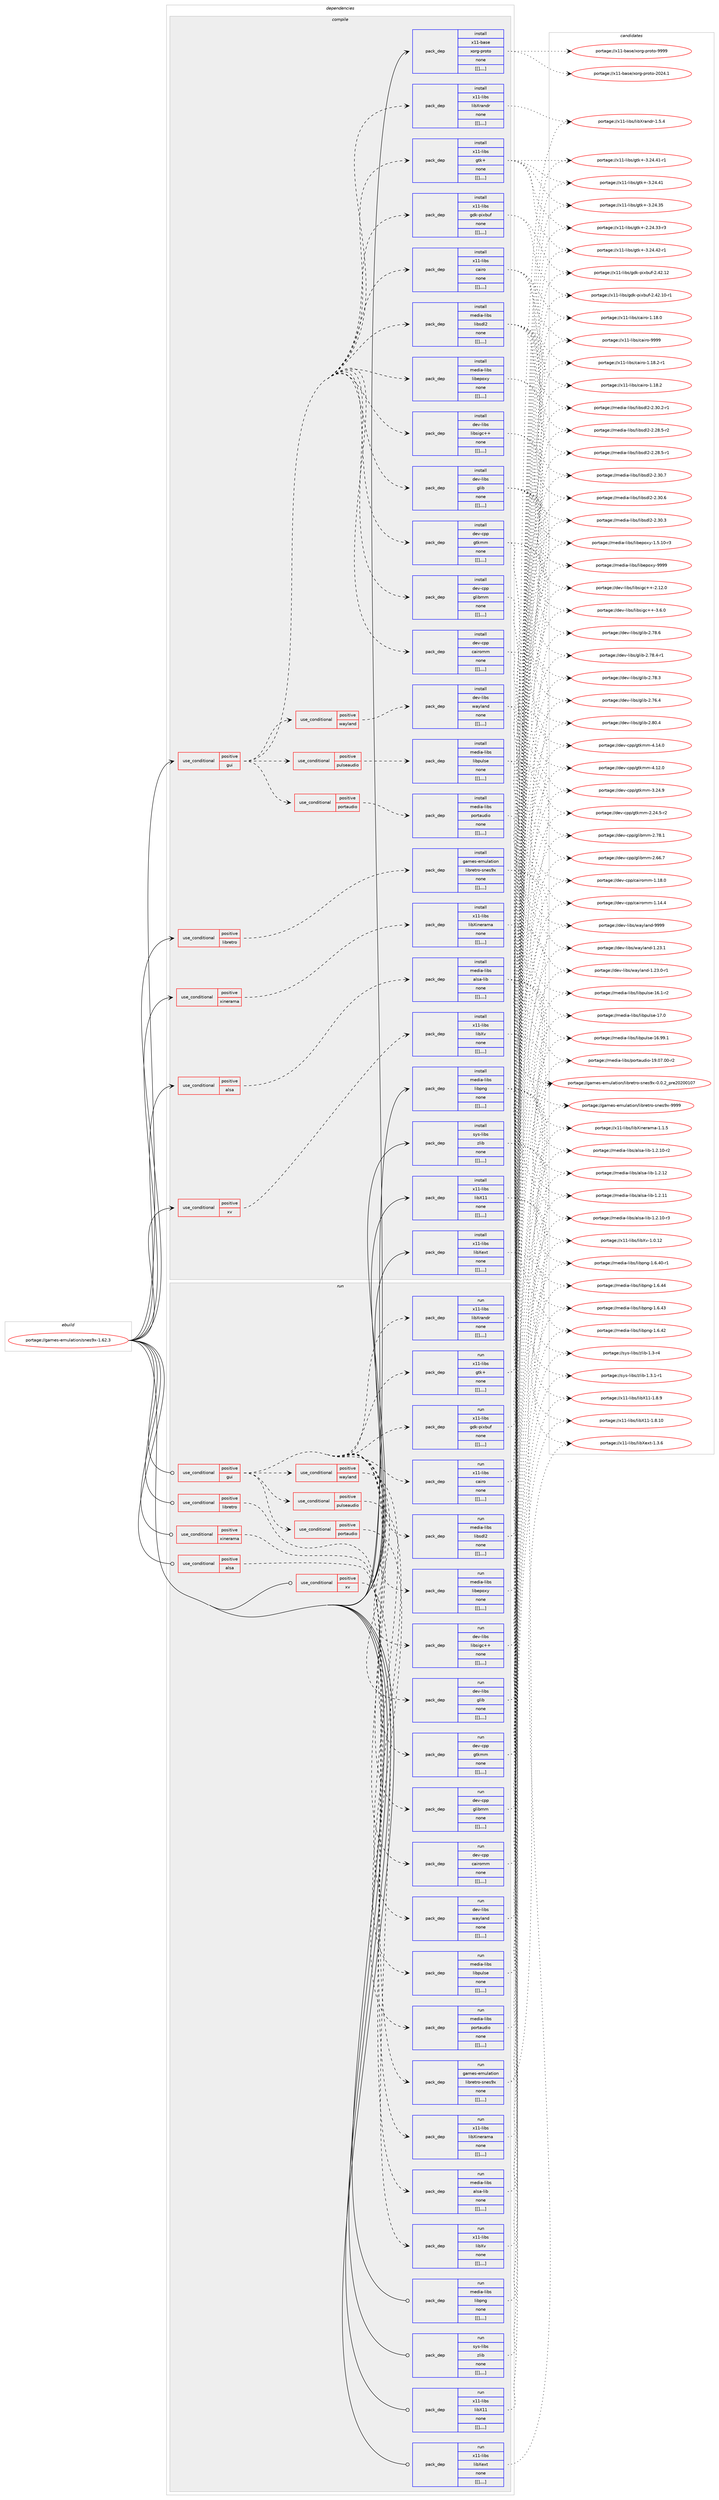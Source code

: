 digraph prolog {

# *************
# Graph options
# *************

newrank=true;
concentrate=true;
compound=true;
graph [rankdir=LR,fontname=Helvetica,fontsize=10,ranksep=1.5];#, ranksep=2.5, nodesep=0.2];
edge  [arrowhead=vee];
node  [fontname=Helvetica,fontsize=10];

# **********
# The ebuild
# **********

subgraph cluster_leftcol {
color=gray;
label=<<i>ebuild</i>>;
id [label="portage://games-emulation/snes9x-1.62.3", color=red, width=4, href="../games-emulation/snes9x-1.62.3.svg"];
}

# ****************
# The dependencies
# ****************

subgraph cluster_midcol {
color=gray;
label=<<i>dependencies</i>>;
subgraph cluster_compile {
fillcolor="#eeeeee";
style=filled;
label=<<i>compile</i>>;
subgraph cond66045 {
dependency233090 [label=<<TABLE BORDER="0" CELLBORDER="1" CELLSPACING="0" CELLPADDING="4"><TR><TD ROWSPAN="3" CELLPADDING="10">use_conditional</TD></TR><TR><TD>positive</TD></TR><TR><TD>alsa</TD></TR></TABLE>>, shape=none, color=red];
subgraph pack165557 {
dependency233091 [label=<<TABLE BORDER="0" CELLBORDER="1" CELLSPACING="0" CELLPADDING="4" WIDTH="220"><TR><TD ROWSPAN="6" CELLPADDING="30">pack_dep</TD></TR><TR><TD WIDTH="110">install</TD></TR><TR><TD>media-libs</TD></TR><TR><TD>alsa-lib</TD></TR><TR><TD>none</TD></TR><TR><TD>[[],,,,]</TD></TR></TABLE>>, shape=none, color=blue];
}
dependency233090:e -> dependency233091:w [weight=20,style="dashed",arrowhead="vee"];
}
id:e -> dependency233090:w [weight=20,style="solid",arrowhead="vee"];
subgraph cond66046 {
dependency233092 [label=<<TABLE BORDER="0" CELLBORDER="1" CELLSPACING="0" CELLPADDING="4"><TR><TD ROWSPAN="3" CELLPADDING="10">use_conditional</TD></TR><TR><TD>positive</TD></TR><TR><TD>gui</TD></TR></TABLE>>, shape=none, color=red];
subgraph pack165558 {
dependency233093 [label=<<TABLE BORDER="0" CELLBORDER="1" CELLSPACING="0" CELLPADDING="4" WIDTH="220"><TR><TD ROWSPAN="6" CELLPADDING="30">pack_dep</TD></TR><TR><TD WIDTH="110">install</TD></TR><TR><TD>dev-cpp</TD></TR><TR><TD>cairomm</TD></TR><TR><TD>none</TD></TR><TR><TD>[[],,,,]</TD></TR></TABLE>>, shape=none, color=blue];
}
dependency233092:e -> dependency233093:w [weight=20,style="dashed",arrowhead="vee"];
subgraph pack165559 {
dependency233094 [label=<<TABLE BORDER="0" CELLBORDER="1" CELLSPACING="0" CELLPADDING="4" WIDTH="220"><TR><TD ROWSPAN="6" CELLPADDING="30">pack_dep</TD></TR><TR><TD WIDTH="110">install</TD></TR><TR><TD>dev-cpp</TD></TR><TR><TD>glibmm</TD></TR><TR><TD>none</TD></TR><TR><TD>[[],,,,]</TD></TR></TABLE>>, shape=none, color=blue];
}
dependency233092:e -> dependency233094:w [weight=20,style="dashed",arrowhead="vee"];
subgraph pack165560 {
dependency233095 [label=<<TABLE BORDER="0" CELLBORDER="1" CELLSPACING="0" CELLPADDING="4" WIDTH="220"><TR><TD ROWSPAN="6" CELLPADDING="30">pack_dep</TD></TR><TR><TD WIDTH="110">install</TD></TR><TR><TD>dev-cpp</TD></TR><TR><TD>gtkmm</TD></TR><TR><TD>none</TD></TR><TR><TD>[[],,,,]</TD></TR></TABLE>>, shape=none, color=blue];
}
dependency233092:e -> dependency233095:w [weight=20,style="dashed",arrowhead="vee"];
subgraph pack165561 {
dependency233096 [label=<<TABLE BORDER="0" CELLBORDER="1" CELLSPACING="0" CELLPADDING="4" WIDTH="220"><TR><TD ROWSPAN="6" CELLPADDING="30">pack_dep</TD></TR><TR><TD WIDTH="110">install</TD></TR><TR><TD>dev-libs</TD></TR><TR><TD>glib</TD></TR><TR><TD>none</TD></TR><TR><TD>[[],,,,]</TD></TR></TABLE>>, shape=none, color=blue];
}
dependency233092:e -> dependency233096:w [weight=20,style="dashed",arrowhead="vee"];
subgraph pack165562 {
dependency233097 [label=<<TABLE BORDER="0" CELLBORDER="1" CELLSPACING="0" CELLPADDING="4" WIDTH="220"><TR><TD ROWSPAN="6" CELLPADDING="30">pack_dep</TD></TR><TR><TD WIDTH="110">install</TD></TR><TR><TD>dev-libs</TD></TR><TR><TD>libsigc++</TD></TR><TR><TD>none</TD></TR><TR><TD>[[],,,,]</TD></TR></TABLE>>, shape=none, color=blue];
}
dependency233092:e -> dependency233097:w [weight=20,style="dashed",arrowhead="vee"];
subgraph pack165563 {
dependency233098 [label=<<TABLE BORDER="0" CELLBORDER="1" CELLSPACING="0" CELLPADDING="4" WIDTH="220"><TR><TD ROWSPAN="6" CELLPADDING="30">pack_dep</TD></TR><TR><TD WIDTH="110">install</TD></TR><TR><TD>media-libs</TD></TR><TR><TD>libepoxy</TD></TR><TR><TD>none</TD></TR><TR><TD>[[],,,,]</TD></TR></TABLE>>, shape=none, color=blue];
}
dependency233092:e -> dependency233098:w [weight=20,style="dashed",arrowhead="vee"];
subgraph pack165564 {
dependency233099 [label=<<TABLE BORDER="0" CELLBORDER="1" CELLSPACING="0" CELLPADDING="4" WIDTH="220"><TR><TD ROWSPAN="6" CELLPADDING="30">pack_dep</TD></TR><TR><TD WIDTH="110">install</TD></TR><TR><TD>media-libs</TD></TR><TR><TD>libsdl2</TD></TR><TR><TD>none</TD></TR><TR><TD>[[],,,,]</TD></TR></TABLE>>, shape=none, color=blue];
}
dependency233092:e -> dependency233099:w [weight=20,style="dashed",arrowhead="vee"];
subgraph pack165565 {
dependency233100 [label=<<TABLE BORDER="0" CELLBORDER="1" CELLSPACING="0" CELLPADDING="4" WIDTH="220"><TR><TD ROWSPAN="6" CELLPADDING="30">pack_dep</TD></TR><TR><TD WIDTH="110">install</TD></TR><TR><TD>x11-libs</TD></TR><TR><TD>cairo</TD></TR><TR><TD>none</TD></TR><TR><TD>[[],,,,]</TD></TR></TABLE>>, shape=none, color=blue];
}
dependency233092:e -> dependency233100:w [weight=20,style="dashed",arrowhead="vee"];
subgraph pack165566 {
dependency233101 [label=<<TABLE BORDER="0" CELLBORDER="1" CELLSPACING="0" CELLPADDING="4" WIDTH="220"><TR><TD ROWSPAN="6" CELLPADDING="30">pack_dep</TD></TR><TR><TD WIDTH="110">install</TD></TR><TR><TD>x11-libs</TD></TR><TR><TD>gdk-pixbuf</TD></TR><TR><TD>none</TD></TR><TR><TD>[[],,,,]</TD></TR></TABLE>>, shape=none, color=blue];
}
dependency233092:e -> dependency233101:w [weight=20,style="dashed",arrowhead="vee"];
subgraph pack165567 {
dependency233102 [label=<<TABLE BORDER="0" CELLBORDER="1" CELLSPACING="0" CELLPADDING="4" WIDTH="220"><TR><TD ROWSPAN="6" CELLPADDING="30">pack_dep</TD></TR><TR><TD WIDTH="110">install</TD></TR><TR><TD>x11-libs</TD></TR><TR><TD>gtk+</TD></TR><TR><TD>none</TD></TR><TR><TD>[[],,,,]</TD></TR></TABLE>>, shape=none, color=blue];
}
dependency233092:e -> dependency233102:w [weight=20,style="dashed",arrowhead="vee"];
subgraph pack165568 {
dependency233103 [label=<<TABLE BORDER="0" CELLBORDER="1" CELLSPACING="0" CELLPADDING="4" WIDTH="220"><TR><TD ROWSPAN="6" CELLPADDING="30">pack_dep</TD></TR><TR><TD WIDTH="110">install</TD></TR><TR><TD>x11-libs</TD></TR><TR><TD>libXrandr</TD></TR><TR><TD>none</TD></TR><TR><TD>[[],,,,]</TD></TR></TABLE>>, shape=none, color=blue];
}
dependency233092:e -> dependency233103:w [weight=20,style="dashed",arrowhead="vee"];
subgraph cond66047 {
dependency233104 [label=<<TABLE BORDER="0" CELLBORDER="1" CELLSPACING="0" CELLPADDING="4"><TR><TD ROWSPAN="3" CELLPADDING="10">use_conditional</TD></TR><TR><TD>positive</TD></TR><TR><TD>portaudio</TD></TR></TABLE>>, shape=none, color=red];
subgraph pack165569 {
dependency233105 [label=<<TABLE BORDER="0" CELLBORDER="1" CELLSPACING="0" CELLPADDING="4" WIDTH="220"><TR><TD ROWSPAN="6" CELLPADDING="30">pack_dep</TD></TR><TR><TD WIDTH="110">install</TD></TR><TR><TD>media-libs</TD></TR><TR><TD>portaudio</TD></TR><TR><TD>none</TD></TR><TR><TD>[[],,,,]</TD></TR></TABLE>>, shape=none, color=blue];
}
dependency233104:e -> dependency233105:w [weight=20,style="dashed",arrowhead="vee"];
}
dependency233092:e -> dependency233104:w [weight=20,style="dashed",arrowhead="vee"];
subgraph cond66048 {
dependency233106 [label=<<TABLE BORDER="0" CELLBORDER="1" CELLSPACING="0" CELLPADDING="4"><TR><TD ROWSPAN="3" CELLPADDING="10">use_conditional</TD></TR><TR><TD>positive</TD></TR><TR><TD>pulseaudio</TD></TR></TABLE>>, shape=none, color=red];
subgraph pack165570 {
dependency233107 [label=<<TABLE BORDER="0" CELLBORDER="1" CELLSPACING="0" CELLPADDING="4" WIDTH="220"><TR><TD ROWSPAN="6" CELLPADDING="30">pack_dep</TD></TR><TR><TD WIDTH="110">install</TD></TR><TR><TD>media-libs</TD></TR><TR><TD>libpulse</TD></TR><TR><TD>none</TD></TR><TR><TD>[[],,,,]</TD></TR></TABLE>>, shape=none, color=blue];
}
dependency233106:e -> dependency233107:w [weight=20,style="dashed",arrowhead="vee"];
}
dependency233092:e -> dependency233106:w [weight=20,style="dashed",arrowhead="vee"];
subgraph cond66049 {
dependency233108 [label=<<TABLE BORDER="0" CELLBORDER="1" CELLSPACING="0" CELLPADDING="4"><TR><TD ROWSPAN="3" CELLPADDING="10">use_conditional</TD></TR><TR><TD>positive</TD></TR><TR><TD>wayland</TD></TR></TABLE>>, shape=none, color=red];
subgraph pack165571 {
dependency233109 [label=<<TABLE BORDER="0" CELLBORDER="1" CELLSPACING="0" CELLPADDING="4" WIDTH="220"><TR><TD ROWSPAN="6" CELLPADDING="30">pack_dep</TD></TR><TR><TD WIDTH="110">install</TD></TR><TR><TD>dev-libs</TD></TR><TR><TD>wayland</TD></TR><TR><TD>none</TD></TR><TR><TD>[[],,,,]</TD></TR></TABLE>>, shape=none, color=blue];
}
dependency233108:e -> dependency233109:w [weight=20,style="dashed",arrowhead="vee"];
}
dependency233092:e -> dependency233108:w [weight=20,style="dashed",arrowhead="vee"];
}
id:e -> dependency233092:w [weight=20,style="solid",arrowhead="vee"];
subgraph cond66050 {
dependency233110 [label=<<TABLE BORDER="0" CELLBORDER="1" CELLSPACING="0" CELLPADDING="4"><TR><TD ROWSPAN="3" CELLPADDING="10">use_conditional</TD></TR><TR><TD>positive</TD></TR><TR><TD>libretro</TD></TR></TABLE>>, shape=none, color=red];
subgraph pack165572 {
dependency233111 [label=<<TABLE BORDER="0" CELLBORDER="1" CELLSPACING="0" CELLPADDING="4" WIDTH="220"><TR><TD ROWSPAN="6" CELLPADDING="30">pack_dep</TD></TR><TR><TD WIDTH="110">install</TD></TR><TR><TD>games-emulation</TD></TR><TR><TD>libretro-snes9x</TD></TR><TR><TD>none</TD></TR><TR><TD>[[],,,,]</TD></TR></TABLE>>, shape=none, color=blue];
}
dependency233110:e -> dependency233111:w [weight=20,style="dashed",arrowhead="vee"];
}
id:e -> dependency233110:w [weight=20,style="solid",arrowhead="vee"];
subgraph cond66051 {
dependency233112 [label=<<TABLE BORDER="0" CELLBORDER="1" CELLSPACING="0" CELLPADDING="4"><TR><TD ROWSPAN="3" CELLPADDING="10">use_conditional</TD></TR><TR><TD>positive</TD></TR><TR><TD>xinerama</TD></TR></TABLE>>, shape=none, color=red];
subgraph pack165573 {
dependency233113 [label=<<TABLE BORDER="0" CELLBORDER="1" CELLSPACING="0" CELLPADDING="4" WIDTH="220"><TR><TD ROWSPAN="6" CELLPADDING="30">pack_dep</TD></TR><TR><TD WIDTH="110">install</TD></TR><TR><TD>x11-libs</TD></TR><TR><TD>libXinerama</TD></TR><TR><TD>none</TD></TR><TR><TD>[[],,,,]</TD></TR></TABLE>>, shape=none, color=blue];
}
dependency233112:e -> dependency233113:w [weight=20,style="dashed",arrowhead="vee"];
}
id:e -> dependency233112:w [weight=20,style="solid",arrowhead="vee"];
subgraph cond66052 {
dependency233114 [label=<<TABLE BORDER="0" CELLBORDER="1" CELLSPACING="0" CELLPADDING="4"><TR><TD ROWSPAN="3" CELLPADDING="10">use_conditional</TD></TR><TR><TD>positive</TD></TR><TR><TD>xv</TD></TR></TABLE>>, shape=none, color=red];
subgraph pack165574 {
dependency233115 [label=<<TABLE BORDER="0" CELLBORDER="1" CELLSPACING="0" CELLPADDING="4" WIDTH="220"><TR><TD ROWSPAN="6" CELLPADDING="30">pack_dep</TD></TR><TR><TD WIDTH="110">install</TD></TR><TR><TD>x11-libs</TD></TR><TR><TD>libXv</TD></TR><TR><TD>none</TD></TR><TR><TD>[[],,,,]</TD></TR></TABLE>>, shape=none, color=blue];
}
dependency233114:e -> dependency233115:w [weight=20,style="dashed",arrowhead="vee"];
}
id:e -> dependency233114:w [weight=20,style="solid",arrowhead="vee"];
subgraph pack165575 {
dependency233116 [label=<<TABLE BORDER="0" CELLBORDER="1" CELLSPACING="0" CELLPADDING="4" WIDTH="220"><TR><TD ROWSPAN="6" CELLPADDING="30">pack_dep</TD></TR><TR><TD WIDTH="110">install</TD></TR><TR><TD>media-libs</TD></TR><TR><TD>libpng</TD></TR><TR><TD>none</TD></TR><TR><TD>[[],,,,]</TD></TR></TABLE>>, shape=none, color=blue];
}
id:e -> dependency233116:w [weight=20,style="solid",arrowhead="vee"];
subgraph pack165576 {
dependency233117 [label=<<TABLE BORDER="0" CELLBORDER="1" CELLSPACING="0" CELLPADDING="4" WIDTH="220"><TR><TD ROWSPAN="6" CELLPADDING="30">pack_dep</TD></TR><TR><TD WIDTH="110">install</TD></TR><TR><TD>sys-libs</TD></TR><TR><TD>zlib</TD></TR><TR><TD>none</TD></TR><TR><TD>[[],,,,]</TD></TR></TABLE>>, shape=none, color=blue];
}
id:e -> dependency233117:w [weight=20,style="solid",arrowhead="vee"];
subgraph pack165577 {
dependency233118 [label=<<TABLE BORDER="0" CELLBORDER="1" CELLSPACING="0" CELLPADDING="4" WIDTH="220"><TR><TD ROWSPAN="6" CELLPADDING="30">pack_dep</TD></TR><TR><TD WIDTH="110">install</TD></TR><TR><TD>x11-base</TD></TR><TR><TD>xorg-proto</TD></TR><TR><TD>none</TD></TR><TR><TD>[[],,,,]</TD></TR></TABLE>>, shape=none, color=blue];
}
id:e -> dependency233118:w [weight=20,style="solid",arrowhead="vee"];
subgraph pack165578 {
dependency233119 [label=<<TABLE BORDER="0" CELLBORDER="1" CELLSPACING="0" CELLPADDING="4" WIDTH="220"><TR><TD ROWSPAN="6" CELLPADDING="30">pack_dep</TD></TR><TR><TD WIDTH="110">install</TD></TR><TR><TD>x11-libs</TD></TR><TR><TD>libX11</TD></TR><TR><TD>none</TD></TR><TR><TD>[[],,,,]</TD></TR></TABLE>>, shape=none, color=blue];
}
id:e -> dependency233119:w [weight=20,style="solid",arrowhead="vee"];
subgraph pack165579 {
dependency233120 [label=<<TABLE BORDER="0" CELLBORDER="1" CELLSPACING="0" CELLPADDING="4" WIDTH="220"><TR><TD ROWSPAN="6" CELLPADDING="30">pack_dep</TD></TR><TR><TD WIDTH="110">install</TD></TR><TR><TD>x11-libs</TD></TR><TR><TD>libXext</TD></TR><TR><TD>none</TD></TR><TR><TD>[[],,,,]</TD></TR></TABLE>>, shape=none, color=blue];
}
id:e -> dependency233120:w [weight=20,style="solid",arrowhead="vee"];
}
subgraph cluster_compileandrun {
fillcolor="#eeeeee";
style=filled;
label=<<i>compile and run</i>>;
}
subgraph cluster_run {
fillcolor="#eeeeee";
style=filled;
label=<<i>run</i>>;
subgraph cond66053 {
dependency233121 [label=<<TABLE BORDER="0" CELLBORDER="1" CELLSPACING="0" CELLPADDING="4"><TR><TD ROWSPAN="3" CELLPADDING="10">use_conditional</TD></TR><TR><TD>positive</TD></TR><TR><TD>alsa</TD></TR></TABLE>>, shape=none, color=red];
subgraph pack165580 {
dependency233122 [label=<<TABLE BORDER="0" CELLBORDER="1" CELLSPACING="0" CELLPADDING="4" WIDTH="220"><TR><TD ROWSPAN="6" CELLPADDING="30">pack_dep</TD></TR><TR><TD WIDTH="110">run</TD></TR><TR><TD>media-libs</TD></TR><TR><TD>alsa-lib</TD></TR><TR><TD>none</TD></TR><TR><TD>[[],,,,]</TD></TR></TABLE>>, shape=none, color=blue];
}
dependency233121:e -> dependency233122:w [weight=20,style="dashed",arrowhead="vee"];
}
id:e -> dependency233121:w [weight=20,style="solid",arrowhead="odot"];
subgraph cond66054 {
dependency233123 [label=<<TABLE BORDER="0" CELLBORDER="1" CELLSPACING="0" CELLPADDING="4"><TR><TD ROWSPAN="3" CELLPADDING="10">use_conditional</TD></TR><TR><TD>positive</TD></TR><TR><TD>gui</TD></TR></TABLE>>, shape=none, color=red];
subgraph pack165581 {
dependency233124 [label=<<TABLE BORDER="0" CELLBORDER="1" CELLSPACING="0" CELLPADDING="4" WIDTH="220"><TR><TD ROWSPAN="6" CELLPADDING="30">pack_dep</TD></TR><TR><TD WIDTH="110">run</TD></TR><TR><TD>dev-cpp</TD></TR><TR><TD>cairomm</TD></TR><TR><TD>none</TD></TR><TR><TD>[[],,,,]</TD></TR></TABLE>>, shape=none, color=blue];
}
dependency233123:e -> dependency233124:w [weight=20,style="dashed",arrowhead="vee"];
subgraph pack165582 {
dependency233125 [label=<<TABLE BORDER="0" CELLBORDER="1" CELLSPACING="0" CELLPADDING="4" WIDTH="220"><TR><TD ROWSPAN="6" CELLPADDING="30">pack_dep</TD></TR><TR><TD WIDTH="110">run</TD></TR><TR><TD>dev-cpp</TD></TR><TR><TD>glibmm</TD></TR><TR><TD>none</TD></TR><TR><TD>[[],,,,]</TD></TR></TABLE>>, shape=none, color=blue];
}
dependency233123:e -> dependency233125:w [weight=20,style="dashed",arrowhead="vee"];
subgraph pack165583 {
dependency233126 [label=<<TABLE BORDER="0" CELLBORDER="1" CELLSPACING="0" CELLPADDING="4" WIDTH="220"><TR><TD ROWSPAN="6" CELLPADDING="30">pack_dep</TD></TR><TR><TD WIDTH="110">run</TD></TR><TR><TD>dev-cpp</TD></TR><TR><TD>gtkmm</TD></TR><TR><TD>none</TD></TR><TR><TD>[[],,,,]</TD></TR></TABLE>>, shape=none, color=blue];
}
dependency233123:e -> dependency233126:w [weight=20,style="dashed",arrowhead="vee"];
subgraph pack165584 {
dependency233127 [label=<<TABLE BORDER="0" CELLBORDER="1" CELLSPACING="0" CELLPADDING="4" WIDTH="220"><TR><TD ROWSPAN="6" CELLPADDING="30">pack_dep</TD></TR><TR><TD WIDTH="110">run</TD></TR><TR><TD>dev-libs</TD></TR><TR><TD>glib</TD></TR><TR><TD>none</TD></TR><TR><TD>[[],,,,]</TD></TR></TABLE>>, shape=none, color=blue];
}
dependency233123:e -> dependency233127:w [weight=20,style="dashed",arrowhead="vee"];
subgraph pack165585 {
dependency233128 [label=<<TABLE BORDER="0" CELLBORDER="1" CELLSPACING="0" CELLPADDING="4" WIDTH="220"><TR><TD ROWSPAN="6" CELLPADDING="30">pack_dep</TD></TR><TR><TD WIDTH="110">run</TD></TR><TR><TD>dev-libs</TD></TR><TR><TD>libsigc++</TD></TR><TR><TD>none</TD></TR><TR><TD>[[],,,,]</TD></TR></TABLE>>, shape=none, color=blue];
}
dependency233123:e -> dependency233128:w [weight=20,style="dashed",arrowhead="vee"];
subgraph pack165586 {
dependency233129 [label=<<TABLE BORDER="0" CELLBORDER="1" CELLSPACING="0" CELLPADDING="4" WIDTH="220"><TR><TD ROWSPAN="6" CELLPADDING="30">pack_dep</TD></TR><TR><TD WIDTH="110">run</TD></TR><TR><TD>media-libs</TD></TR><TR><TD>libepoxy</TD></TR><TR><TD>none</TD></TR><TR><TD>[[],,,,]</TD></TR></TABLE>>, shape=none, color=blue];
}
dependency233123:e -> dependency233129:w [weight=20,style="dashed",arrowhead="vee"];
subgraph pack165587 {
dependency233130 [label=<<TABLE BORDER="0" CELLBORDER="1" CELLSPACING="0" CELLPADDING="4" WIDTH="220"><TR><TD ROWSPAN="6" CELLPADDING="30">pack_dep</TD></TR><TR><TD WIDTH="110">run</TD></TR><TR><TD>media-libs</TD></TR><TR><TD>libsdl2</TD></TR><TR><TD>none</TD></TR><TR><TD>[[],,,,]</TD></TR></TABLE>>, shape=none, color=blue];
}
dependency233123:e -> dependency233130:w [weight=20,style="dashed",arrowhead="vee"];
subgraph pack165588 {
dependency233131 [label=<<TABLE BORDER="0" CELLBORDER="1" CELLSPACING="0" CELLPADDING="4" WIDTH="220"><TR><TD ROWSPAN="6" CELLPADDING="30">pack_dep</TD></TR><TR><TD WIDTH="110">run</TD></TR><TR><TD>x11-libs</TD></TR><TR><TD>cairo</TD></TR><TR><TD>none</TD></TR><TR><TD>[[],,,,]</TD></TR></TABLE>>, shape=none, color=blue];
}
dependency233123:e -> dependency233131:w [weight=20,style="dashed",arrowhead="vee"];
subgraph pack165589 {
dependency233132 [label=<<TABLE BORDER="0" CELLBORDER="1" CELLSPACING="0" CELLPADDING="4" WIDTH="220"><TR><TD ROWSPAN="6" CELLPADDING="30">pack_dep</TD></TR><TR><TD WIDTH="110">run</TD></TR><TR><TD>x11-libs</TD></TR><TR><TD>gdk-pixbuf</TD></TR><TR><TD>none</TD></TR><TR><TD>[[],,,,]</TD></TR></TABLE>>, shape=none, color=blue];
}
dependency233123:e -> dependency233132:w [weight=20,style="dashed",arrowhead="vee"];
subgraph pack165590 {
dependency233133 [label=<<TABLE BORDER="0" CELLBORDER="1" CELLSPACING="0" CELLPADDING="4" WIDTH="220"><TR><TD ROWSPAN="6" CELLPADDING="30">pack_dep</TD></TR><TR><TD WIDTH="110">run</TD></TR><TR><TD>x11-libs</TD></TR><TR><TD>gtk+</TD></TR><TR><TD>none</TD></TR><TR><TD>[[],,,,]</TD></TR></TABLE>>, shape=none, color=blue];
}
dependency233123:e -> dependency233133:w [weight=20,style="dashed",arrowhead="vee"];
subgraph pack165591 {
dependency233134 [label=<<TABLE BORDER="0" CELLBORDER="1" CELLSPACING="0" CELLPADDING="4" WIDTH="220"><TR><TD ROWSPAN="6" CELLPADDING="30">pack_dep</TD></TR><TR><TD WIDTH="110">run</TD></TR><TR><TD>x11-libs</TD></TR><TR><TD>libXrandr</TD></TR><TR><TD>none</TD></TR><TR><TD>[[],,,,]</TD></TR></TABLE>>, shape=none, color=blue];
}
dependency233123:e -> dependency233134:w [weight=20,style="dashed",arrowhead="vee"];
subgraph cond66055 {
dependency233135 [label=<<TABLE BORDER="0" CELLBORDER="1" CELLSPACING="0" CELLPADDING="4"><TR><TD ROWSPAN="3" CELLPADDING="10">use_conditional</TD></TR><TR><TD>positive</TD></TR><TR><TD>portaudio</TD></TR></TABLE>>, shape=none, color=red];
subgraph pack165592 {
dependency233136 [label=<<TABLE BORDER="0" CELLBORDER="1" CELLSPACING="0" CELLPADDING="4" WIDTH="220"><TR><TD ROWSPAN="6" CELLPADDING="30">pack_dep</TD></TR><TR><TD WIDTH="110">run</TD></TR><TR><TD>media-libs</TD></TR><TR><TD>portaudio</TD></TR><TR><TD>none</TD></TR><TR><TD>[[],,,,]</TD></TR></TABLE>>, shape=none, color=blue];
}
dependency233135:e -> dependency233136:w [weight=20,style="dashed",arrowhead="vee"];
}
dependency233123:e -> dependency233135:w [weight=20,style="dashed",arrowhead="vee"];
subgraph cond66056 {
dependency233137 [label=<<TABLE BORDER="0" CELLBORDER="1" CELLSPACING="0" CELLPADDING="4"><TR><TD ROWSPAN="3" CELLPADDING="10">use_conditional</TD></TR><TR><TD>positive</TD></TR><TR><TD>pulseaudio</TD></TR></TABLE>>, shape=none, color=red];
subgraph pack165593 {
dependency233138 [label=<<TABLE BORDER="0" CELLBORDER="1" CELLSPACING="0" CELLPADDING="4" WIDTH="220"><TR><TD ROWSPAN="6" CELLPADDING="30">pack_dep</TD></TR><TR><TD WIDTH="110">run</TD></TR><TR><TD>media-libs</TD></TR><TR><TD>libpulse</TD></TR><TR><TD>none</TD></TR><TR><TD>[[],,,,]</TD></TR></TABLE>>, shape=none, color=blue];
}
dependency233137:e -> dependency233138:w [weight=20,style="dashed",arrowhead="vee"];
}
dependency233123:e -> dependency233137:w [weight=20,style="dashed",arrowhead="vee"];
subgraph cond66057 {
dependency233139 [label=<<TABLE BORDER="0" CELLBORDER="1" CELLSPACING="0" CELLPADDING="4"><TR><TD ROWSPAN="3" CELLPADDING="10">use_conditional</TD></TR><TR><TD>positive</TD></TR><TR><TD>wayland</TD></TR></TABLE>>, shape=none, color=red];
subgraph pack165594 {
dependency233140 [label=<<TABLE BORDER="0" CELLBORDER="1" CELLSPACING="0" CELLPADDING="4" WIDTH="220"><TR><TD ROWSPAN="6" CELLPADDING="30">pack_dep</TD></TR><TR><TD WIDTH="110">run</TD></TR><TR><TD>dev-libs</TD></TR><TR><TD>wayland</TD></TR><TR><TD>none</TD></TR><TR><TD>[[],,,,]</TD></TR></TABLE>>, shape=none, color=blue];
}
dependency233139:e -> dependency233140:w [weight=20,style="dashed",arrowhead="vee"];
}
dependency233123:e -> dependency233139:w [weight=20,style="dashed",arrowhead="vee"];
}
id:e -> dependency233123:w [weight=20,style="solid",arrowhead="odot"];
subgraph cond66058 {
dependency233141 [label=<<TABLE BORDER="0" CELLBORDER="1" CELLSPACING="0" CELLPADDING="4"><TR><TD ROWSPAN="3" CELLPADDING="10">use_conditional</TD></TR><TR><TD>positive</TD></TR><TR><TD>libretro</TD></TR></TABLE>>, shape=none, color=red];
subgraph pack165595 {
dependency233142 [label=<<TABLE BORDER="0" CELLBORDER="1" CELLSPACING="0" CELLPADDING="4" WIDTH="220"><TR><TD ROWSPAN="6" CELLPADDING="30">pack_dep</TD></TR><TR><TD WIDTH="110">run</TD></TR><TR><TD>games-emulation</TD></TR><TR><TD>libretro-snes9x</TD></TR><TR><TD>none</TD></TR><TR><TD>[[],,,,]</TD></TR></TABLE>>, shape=none, color=blue];
}
dependency233141:e -> dependency233142:w [weight=20,style="dashed",arrowhead="vee"];
}
id:e -> dependency233141:w [weight=20,style="solid",arrowhead="odot"];
subgraph cond66059 {
dependency233143 [label=<<TABLE BORDER="0" CELLBORDER="1" CELLSPACING="0" CELLPADDING="4"><TR><TD ROWSPAN="3" CELLPADDING="10">use_conditional</TD></TR><TR><TD>positive</TD></TR><TR><TD>xinerama</TD></TR></TABLE>>, shape=none, color=red];
subgraph pack165596 {
dependency233144 [label=<<TABLE BORDER="0" CELLBORDER="1" CELLSPACING="0" CELLPADDING="4" WIDTH="220"><TR><TD ROWSPAN="6" CELLPADDING="30">pack_dep</TD></TR><TR><TD WIDTH="110">run</TD></TR><TR><TD>x11-libs</TD></TR><TR><TD>libXinerama</TD></TR><TR><TD>none</TD></TR><TR><TD>[[],,,,]</TD></TR></TABLE>>, shape=none, color=blue];
}
dependency233143:e -> dependency233144:w [weight=20,style="dashed",arrowhead="vee"];
}
id:e -> dependency233143:w [weight=20,style="solid",arrowhead="odot"];
subgraph cond66060 {
dependency233145 [label=<<TABLE BORDER="0" CELLBORDER="1" CELLSPACING="0" CELLPADDING="4"><TR><TD ROWSPAN="3" CELLPADDING="10">use_conditional</TD></TR><TR><TD>positive</TD></TR><TR><TD>xv</TD></TR></TABLE>>, shape=none, color=red];
subgraph pack165597 {
dependency233146 [label=<<TABLE BORDER="0" CELLBORDER="1" CELLSPACING="0" CELLPADDING="4" WIDTH="220"><TR><TD ROWSPAN="6" CELLPADDING="30">pack_dep</TD></TR><TR><TD WIDTH="110">run</TD></TR><TR><TD>x11-libs</TD></TR><TR><TD>libXv</TD></TR><TR><TD>none</TD></TR><TR><TD>[[],,,,]</TD></TR></TABLE>>, shape=none, color=blue];
}
dependency233145:e -> dependency233146:w [weight=20,style="dashed",arrowhead="vee"];
}
id:e -> dependency233145:w [weight=20,style="solid",arrowhead="odot"];
subgraph pack165598 {
dependency233147 [label=<<TABLE BORDER="0" CELLBORDER="1" CELLSPACING="0" CELLPADDING="4" WIDTH="220"><TR><TD ROWSPAN="6" CELLPADDING="30">pack_dep</TD></TR><TR><TD WIDTH="110">run</TD></TR><TR><TD>media-libs</TD></TR><TR><TD>libpng</TD></TR><TR><TD>none</TD></TR><TR><TD>[[],,,,]</TD></TR></TABLE>>, shape=none, color=blue];
}
id:e -> dependency233147:w [weight=20,style="solid",arrowhead="odot"];
subgraph pack165599 {
dependency233148 [label=<<TABLE BORDER="0" CELLBORDER="1" CELLSPACING="0" CELLPADDING="4" WIDTH="220"><TR><TD ROWSPAN="6" CELLPADDING="30">pack_dep</TD></TR><TR><TD WIDTH="110">run</TD></TR><TR><TD>sys-libs</TD></TR><TR><TD>zlib</TD></TR><TR><TD>none</TD></TR><TR><TD>[[],,,,]</TD></TR></TABLE>>, shape=none, color=blue];
}
id:e -> dependency233148:w [weight=20,style="solid",arrowhead="odot"];
subgraph pack165600 {
dependency233149 [label=<<TABLE BORDER="0" CELLBORDER="1" CELLSPACING="0" CELLPADDING="4" WIDTH="220"><TR><TD ROWSPAN="6" CELLPADDING="30">pack_dep</TD></TR><TR><TD WIDTH="110">run</TD></TR><TR><TD>x11-libs</TD></TR><TR><TD>libX11</TD></TR><TR><TD>none</TD></TR><TR><TD>[[],,,,]</TD></TR></TABLE>>, shape=none, color=blue];
}
id:e -> dependency233149:w [weight=20,style="solid",arrowhead="odot"];
subgraph pack165601 {
dependency233150 [label=<<TABLE BORDER="0" CELLBORDER="1" CELLSPACING="0" CELLPADDING="4" WIDTH="220"><TR><TD ROWSPAN="6" CELLPADDING="30">pack_dep</TD></TR><TR><TD WIDTH="110">run</TD></TR><TR><TD>x11-libs</TD></TR><TR><TD>libXext</TD></TR><TR><TD>none</TD></TR><TR><TD>[[],,,,]</TD></TR></TABLE>>, shape=none, color=blue];
}
id:e -> dependency233150:w [weight=20,style="solid",arrowhead="odot"];
}
}

# **************
# The candidates
# **************

subgraph cluster_choices {
rank=same;
color=gray;
label=<<i>candidates</i>>;

subgraph choice165557 {
color=black;
nodesep=1;
choice109101100105974510810598115479710811597451081059845494650464950 [label="portage://media-libs/alsa-lib-1.2.12", color=red, width=4,href="../media-libs/alsa-lib-1.2.12.svg"];
choice109101100105974510810598115479710811597451081059845494650464949 [label="portage://media-libs/alsa-lib-1.2.11", color=red, width=4,href="../media-libs/alsa-lib-1.2.11.svg"];
choice1091011001059745108105981154797108115974510810598454946504649484511451 [label="portage://media-libs/alsa-lib-1.2.10-r3", color=red, width=4,href="../media-libs/alsa-lib-1.2.10-r3.svg"];
choice1091011001059745108105981154797108115974510810598454946504649484511450 [label="portage://media-libs/alsa-lib-1.2.10-r2", color=red, width=4,href="../media-libs/alsa-lib-1.2.10-r2.svg"];
dependency233091:e -> choice109101100105974510810598115479710811597451081059845494650464950:w [style=dotted,weight="100"];
dependency233091:e -> choice109101100105974510810598115479710811597451081059845494650464949:w [style=dotted,weight="100"];
dependency233091:e -> choice1091011001059745108105981154797108115974510810598454946504649484511451:w [style=dotted,weight="100"];
dependency233091:e -> choice1091011001059745108105981154797108115974510810598454946504649484511450:w [style=dotted,weight="100"];
}
subgraph choice165558 {
color=black;
nodesep=1;
choice100101118459911211247999710511411110910945494649564648 [label="portage://dev-cpp/cairomm-1.18.0", color=red, width=4,href="../dev-cpp/cairomm-1.18.0.svg"];
choice100101118459911211247999710511411110910945494649524652 [label="portage://dev-cpp/cairomm-1.14.4", color=red, width=4,href="../dev-cpp/cairomm-1.14.4.svg"];
dependency233093:e -> choice100101118459911211247999710511411110910945494649564648:w [style=dotted,weight="100"];
dependency233093:e -> choice100101118459911211247999710511411110910945494649524652:w [style=dotted,weight="100"];
}
subgraph choice165559 {
color=black;
nodesep=1;
choice1001011184599112112471031081059810910945504655564649 [label="portage://dev-cpp/glibmm-2.78.1", color=red, width=4,href="../dev-cpp/glibmm-2.78.1.svg"];
choice1001011184599112112471031081059810910945504654544655 [label="portage://dev-cpp/glibmm-2.66.7", color=red, width=4,href="../dev-cpp/glibmm-2.66.7.svg"];
dependency233094:e -> choice1001011184599112112471031081059810910945504655564649:w [style=dotted,weight="100"];
dependency233094:e -> choice1001011184599112112471031081059810910945504654544655:w [style=dotted,weight="100"];
}
subgraph choice165560 {
color=black;
nodesep=1;
choice10010111845991121124710311610710910945524649524648 [label="portage://dev-cpp/gtkmm-4.14.0", color=red, width=4,href="../dev-cpp/gtkmm-4.14.0.svg"];
choice10010111845991121124710311610710910945524649504648 [label="portage://dev-cpp/gtkmm-4.12.0", color=red, width=4,href="../dev-cpp/gtkmm-4.12.0.svg"];
choice10010111845991121124710311610710910945514650524657 [label="portage://dev-cpp/gtkmm-3.24.9", color=red, width=4,href="../dev-cpp/gtkmm-3.24.9.svg"];
choice100101118459911211247103116107109109455046505246534511450 [label="portage://dev-cpp/gtkmm-2.24.5-r2", color=red, width=4,href="../dev-cpp/gtkmm-2.24.5-r2.svg"];
dependency233095:e -> choice10010111845991121124710311610710910945524649524648:w [style=dotted,weight="100"];
dependency233095:e -> choice10010111845991121124710311610710910945524649504648:w [style=dotted,weight="100"];
dependency233095:e -> choice10010111845991121124710311610710910945514650524657:w [style=dotted,weight="100"];
dependency233095:e -> choice100101118459911211247103116107109109455046505246534511450:w [style=dotted,weight="100"];
}
subgraph choice165561 {
color=black;
nodesep=1;
choice1001011184510810598115471031081059845504656484652 [label="portage://dev-libs/glib-2.80.4", color=red, width=4,href="../dev-libs/glib-2.80.4.svg"];
choice1001011184510810598115471031081059845504655564654 [label="portage://dev-libs/glib-2.78.6", color=red, width=4,href="../dev-libs/glib-2.78.6.svg"];
choice10010111845108105981154710310810598455046555646524511449 [label="portage://dev-libs/glib-2.78.4-r1", color=red, width=4,href="../dev-libs/glib-2.78.4-r1.svg"];
choice1001011184510810598115471031081059845504655564651 [label="portage://dev-libs/glib-2.78.3", color=red, width=4,href="../dev-libs/glib-2.78.3.svg"];
choice1001011184510810598115471031081059845504655544652 [label="portage://dev-libs/glib-2.76.4", color=red, width=4,href="../dev-libs/glib-2.76.4.svg"];
dependency233096:e -> choice1001011184510810598115471031081059845504656484652:w [style=dotted,weight="100"];
dependency233096:e -> choice1001011184510810598115471031081059845504655564654:w [style=dotted,weight="100"];
dependency233096:e -> choice10010111845108105981154710310810598455046555646524511449:w [style=dotted,weight="100"];
dependency233096:e -> choice1001011184510810598115471031081059845504655564651:w [style=dotted,weight="100"];
dependency233096:e -> choice1001011184510810598115471031081059845504655544652:w [style=dotted,weight="100"];
}
subgraph choice165562 {
color=black;
nodesep=1;
choice10010111845108105981154710810598115105103994343455146544648 [label="portage://dev-libs/libsigc++-3.6.0", color=red, width=4,href="../dev-libs/libsigc++-3.6.0.svg"];
choice1001011184510810598115471081059811510510399434345504649504648 [label="portage://dev-libs/libsigc++-2.12.0", color=red, width=4,href="../dev-libs/libsigc++-2.12.0.svg"];
dependency233097:e -> choice10010111845108105981154710810598115105103994343455146544648:w [style=dotted,weight="100"];
dependency233097:e -> choice1001011184510810598115471081059811510510399434345504649504648:w [style=dotted,weight="100"];
}
subgraph choice165563 {
color=black;
nodesep=1;
choice10910110010597451081059811547108105981011121111201214557575757 [label="portage://media-libs/libepoxy-9999", color=red, width=4,href="../media-libs/libepoxy-9999.svg"];
choice1091011001059745108105981154710810598101112111120121454946534649484511451 [label="portage://media-libs/libepoxy-1.5.10-r3", color=red, width=4,href="../media-libs/libepoxy-1.5.10-r3.svg"];
dependency233098:e -> choice10910110010597451081059811547108105981011121111201214557575757:w [style=dotted,weight="100"];
dependency233098:e -> choice1091011001059745108105981154710810598101112111120121454946534649484511451:w [style=dotted,weight="100"];
}
subgraph choice165564 {
color=black;
nodesep=1;
choice10910110010597451081059811547108105981151001085045504651484655 [label="portage://media-libs/libsdl2-2.30.7", color=red, width=4,href="../media-libs/libsdl2-2.30.7.svg"];
choice10910110010597451081059811547108105981151001085045504651484654 [label="portage://media-libs/libsdl2-2.30.6", color=red, width=4,href="../media-libs/libsdl2-2.30.6.svg"];
choice10910110010597451081059811547108105981151001085045504651484651 [label="portage://media-libs/libsdl2-2.30.3", color=red, width=4,href="../media-libs/libsdl2-2.30.3.svg"];
choice109101100105974510810598115471081059811510010850455046514846504511449 [label="portage://media-libs/libsdl2-2.30.2-r1", color=red, width=4,href="../media-libs/libsdl2-2.30.2-r1.svg"];
choice109101100105974510810598115471081059811510010850455046505646534511450 [label="portage://media-libs/libsdl2-2.28.5-r2", color=red, width=4,href="../media-libs/libsdl2-2.28.5-r2.svg"];
choice109101100105974510810598115471081059811510010850455046505646534511449 [label="portage://media-libs/libsdl2-2.28.5-r1", color=red, width=4,href="../media-libs/libsdl2-2.28.5-r1.svg"];
dependency233099:e -> choice10910110010597451081059811547108105981151001085045504651484655:w [style=dotted,weight="100"];
dependency233099:e -> choice10910110010597451081059811547108105981151001085045504651484654:w [style=dotted,weight="100"];
dependency233099:e -> choice10910110010597451081059811547108105981151001085045504651484651:w [style=dotted,weight="100"];
dependency233099:e -> choice109101100105974510810598115471081059811510010850455046514846504511449:w [style=dotted,weight="100"];
dependency233099:e -> choice109101100105974510810598115471081059811510010850455046505646534511450:w [style=dotted,weight="100"];
dependency233099:e -> choice109101100105974510810598115471081059811510010850455046505646534511449:w [style=dotted,weight="100"];
}
subgraph choice165565 {
color=black;
nodesep=1;
choice120494945108105981154799971051141114557575757 [label="portage://x11-libs/cairo-9999", color=red, width=4,href="../x11-libs/cairo-9999.svg"];
choice12049494510810598115479997105114111454946495646504511449 [label="portage://x11-libs/cairo-1.18.2-r1", color=red, width=4,href="../x11-libs/cairo-1.18.2-r1.svg"];
choice1204949451081059811547999710511411145494649564650 [label="portage://x11-libs/cairo-1.18.2", color=red, width=4,href="../x11-libs/cairo-1.18.2.svg"];
choice1204949451081059811547999710511411145494649564648 [label="portage://x11-libs/cairo-1.18.0", color=red, width=4,href="../x11-libs/cairo-1.18.0.svg"];
dependency233100:e -> choice120494945108105981154799971051141114557575757:w [style=dotted,weight="100"];
dependency233100:e -> choice12049494510810598115479997105114111454946495646504511449:w [style=dotted,weight="100"];
dependency233100:e -> choice1204949451081059811547999710511411145494649564650:w [style=dotted,weight="100"];
dependency233100:e -> choice1204949451081059811547999710511411145494649564648:w [style=dotted,weight="100"];
}
subgraph choice165566 {
color=black;
nodesep=1;
choice120494945108105981154710310010745112105120981171024550465250464950 [label="portage://x11-libs/gdk-pixbuf-2.42.12", color=red, width=4,href="../x11-libs/gdk-pixbuf-2.42.12.svg"];
choice1204949451081059811547103100107451121051209811710245504652504649484511449 [label="portage://x11-libs/gdk-pixbuf-2.42.10-r1", color=red, width=4,href="../x11-libs/gdk-pixbuf-2.42.10-r1.svg"];
dependency233101:e -> choice120494945108105981154710310010745112105120981171024550465250464950:w [style=dotted,weight="100"];
dependency233101:e -> choice1204949451081059811547103100107451121051209811710245504652504649484511449:w [style=dotted,weight="100"];
}
subgraph choice165567 {
color=black;
nodesep=1;
choice12049494510810598115471031161074345514650524652504511449 [label="portage://x11-libs/gtk+-3.24.42-r1", color=red, width=4,href="../x11-libs/gtk+-3.24.42-r1.svg"];
choice12049494510810598115471031161074345514650524652494511449 [label="portage://x11-libs/gtk+-3.24.41-r1", color=red, width=4,href="../x11-libs/gtk+-3.24.41-r1.svg"];
choice1204949451081059811547103116107434551465052465249 [label="portage://x11-libs/gtk+-3.24.41", color=red, width=4,href="../x11-libs/gtk+-3.24.41.svg"];
choice1204949451081059811547103116107434551465052465153 [label="portage://x11-libs/gtk+-3.24.35", color=red, width=4,href="../x11-libs/gtk+-3.24.35.svg"];
choice12049494510810598115471031161074345504650524651514511451 [label="portage://x11-libs/gtk+-2.24.33-r3", color=red, width=4,href="../x11-libs/gtk+-2.24.33-r3.svg"];
dependency233102:e -> choice12049494510810598115471031161074345514650524652504511449:w [style=dotted,weight="100"];
dependency233102:e -> choice12049494510810598115471031161074345514650524652494511449:w [style=dotted,weight="100"];
dependency233102:e -> choice1204949451081059811547103116107434551465052465249:w [style=dotted,weight="100"];
dependency233102:e -> choice1204949451081059811547103116107434551465052465153:w [style=dotted,weight="100"];
dependency233102:e -> choice12049494510810598115471031161074345504650524651514511451:w [style=dotted,weight="100"];
}
subgraph choice165568 {
color=black;
nodesep=1;
choice1204949451081059811547108105988811497110100114454946534652 [label="portage://x11-libs/libXrandr-1.5.4", color=red, width=4,href="../x11-libs/libXrandr-1.5.4.svg"];
dependency233103:e -> choice1204949451081059811547108105988811497110100114454946534652:w [style=dotted,weight="100"];
}
subgraph choice165569 {
color=black;
nodesep=1;
choice10910110010597451081059811547112111114116971171001051114549574648554648484511450 [label="portage://media-libs/portaudio-19.07.00-r2", color=red, width=4,href="../media-libs/portaudio-19.07.00-r2.svg"];
dependency233105:e -> choice10910110010597451081059811547112111114116971171001051114549574648554648484511450:w [style=dotted,weight="100"];
}
subgraph choice165570 {
color=black;
nodesep=1;
choice10910110010597451081059811547108105981121171081151014549554648 [label="portage://media-libs/libpulse-17.0", color=red, width=4,href="../media-libs/libpulse-17.0.svg"];
choice10910110010597451081059811547108105981121171081151014549544657574649 [label="portage://media-libs/libpulse-16.99.1", color=red, width=4,href="../media-libs/libpulse-16.99.1.svg"];
choice109101100105974510810598115471081059811211710811510145495446494511450 [label="portage://media-libs/libpulse-16.1-r2", color=red, width=4,href="../media-libs/libpulse-16.1-r2.svg"];
dependency233107:e -> choice10910110010597451081059811547108105981121171081151014549554648:w [style=dotted,weight="100"];
dependency233107:e -> choice10910110010597451081059811547108105981121171081151014549544657574649:w [style=dotted,weight="100"];
dependency233107:e -> choice109101100105974510810598115471081059811211710811510145495446494511450:w [style=dotted,weight="100"];
}
subgraph choice165571 {
color=black;
nodesep=1;
choice10010111845108105981154711997121108971101004557575757 [label="portage://dev-libs/wayland-9999", color=red, width=4,href="../dev-libs/wayland-9999.svg"];
choice100101118451081059811547119971211089711010045494650514649 [label="portage://dev-libs/wayland-1.23.1", color=red, width=4,href="../dev-libs/wayland-1.23.1.svg"];
choice1001011184510810598115471199712110897110100454946505146484511449 [label="portage://dev-libs/wayland-1.23.0-r1", color=red, width=4,href="../dev-libs/wayland-1.23.0-r1.svg"];
dependency233109:e -> choice10010111845108105981154711997121108971101004557575757:w [style=dotted,weight="100"];
dependency233109:e -> choice100101118451081059811547119971211089711010045494650514649:w [style=dotted,weight="100"];
dependency233109:e -> choice1001011184510810598115471199712110897110100454946505146484511449:w [style=dotted,weight="100"];
}
subgraph choice165572 {
color=black;
nodesep=1;
choice103971091011154510110911710897116105111110471081059811410111611411145115110101115571204557575757 [label="portage://games-emulation/libretro-snes9x-9999", color=red, width=4,href="../games-emulation/libretro-snes9x-9999.svg"];
choice10397109101115451011091171089711610511111047108105981141011161141114511511010111557120454846484650951121141015048504848494855 [label="portage://games-emulation/libretro-snes9x-0.0.2_pre20200107", color=red, width=4,href="../games-emulation/libretro-snes9x-0.0.2_pre20200107.svg"];
dependency233111:e -> choice103971091011154510110911710897116105111110471081059811410111611411145115110101115571204557575757:w [style=dotted,weight="100"];
dependency233111:e -> choice10397109101115451011091171089711610511111047108105981141011161141114511511010111557120454846484650951121141015048504848494855:w [style=dotted,weight="100"];
}
subgraph choice165573 {
color=black;
nodesep=1;
choice120494945108105981154710810598881051101011149710997454946494653 [label="portage://x11-libs/libXinerama-1.1.5", color=red, width=4,href="../x11-libs/libXinerama-1.1.5.svg"];
dependency233113:e -> choice120494945108105981154710810598881051101011149710997454946494653:w [style=dotted,weight="100"];
}
subgraph choice165574 {
color=black;
nodesep=1;
choice1204949451081059811547108105988811845494648464950 [label="portage://x11-libs/libXv-1.0.12", color=red, width=4,href="../x11-libs/libXv-1.0.12.svg"];
dependency233115:e -> choice1204949451081059811547108105988811845494648464950:w [style=dotted,weight="100"];
}
subgraph choice165575 {
color=black;
nodesep=1;
choice109101100105974510810598115471081059811211010345494654465252 [label="portage://media-libs/libpng-1.6.44", color=red, width=4,href="../media-libs/libpng-1.6.44.svg"];
choice109101100105974510810598115471081059811211010345494654465251 [label="portage://media-libs/libpng-1.6.43", color=red, width=4,href="../media-libs/libpng-1.6.43.svg"];
choice109101100105974510810598115471081059811211010345494654465250 [label="portage://media-libs/libpng-1.6.42", color=red, width=4,href="../media-libs/libpng-1.6.42.svg"];
choice1091011001059745108105981154710810598112110103454946544652484511449 [label="portage://media-libs/libpng-1.6.40-r1", color=red, width=4,href="../media-libs/libpng-1.6.40-r1.svg"];
dependency233116:e -> choice109101100105974510810598115471081059811211010345494654465252:w [style=dotted,weight="100"];
dependency233116:e -> choice109101100105974510810598115471081059811211010345494654465251:w [style=dotted,weight="100"];
dependency233116:e -> choice109101100105974510810598115471081059811211010345494654465250:w [style=dotted,weight="100"];
dependency233116:e -> choice1091011001059745108105981154710810598112110103454946544652484511449:w [style=dotted,weight="100"];
}
subgraph choice165576 {
color=black;
nodesep=1;
choice115121115451081059811547122108105984549465146494511449 [label="portage://sys-libs/zlib-1.3.1-r1", color=red, width=4,href="../sys-libs/zlib-1.3.1-r1.svg"];
choice11512111545108105981154712210810598454946514511452 [label="portage://sys-libs/zlib-1.3-r4", color=red, width=4,href="../sys-libs/zlib-1.3-r4.svg"];
dependency233117:e -> choice115121115451081059811547122108105984549465146494511449:w [style=dotted,weight="100"];
dependency233117:e -> choice11512111545108105981154712210810598454946514511452:w [style=dotted,weight="100"];
}
subgraph choice165577 {
color=black;
nodesep=1;
choice120494945989711510147120111114103451121141111161114557575757 [label="portage://x11-base/xorg-proto-9999", color=red, width=4,href="../x11-base/xorg-proto-9999.svg"];
choice1204949459897115101471201111141034511211411111611145504850524649 [label="portage://x11-base/xorg-proto-2024.1", color=red, width=4,href="../x11-base/xorg-proto-2024.1.svg"];
dependency233118:e -> choice120494945989711510147120111114103451121141111161114557575757:w [style=dotted,weight="100"];
dependency233118:e -> choice1204949459897115101471201111141034511211411111611145504850524649:w [style=dotted,weight="100"];
}
subgraph choice165578 {
color=black;
nodesep=1;
choice12049494510810598115471081059888494945494656464948 [label="portage://x11-libs/libX11-1.8.10", color=red, width=4,href="../x11-libs/libX11-1.8.10.svg"];
choice120494945108105981154710810598884949454946564657 [label="portage://x11-libs/libX11-1.8.9", color=red, width=4,href="../x11-libs/libX11-1.8.9.svg"];
dependency233119:e -> choice12049494510810598115471081059888494945494656464948:w [style=dotted,weight="100"];
dependency233119:e -> choice120494945108105981154710810598884949454946564657:w [style=dotted,weight="100"];
}
subgraph choice165579 {
color=black;
nodesep=1;
choice12049494510810598115471081059888101120116454946514654 [label="portage://x11-libs/libXext-1.3.6", color=red, width=4,href="../x11-libs/libXext-1.3.6.svg"];
dependency233120:e -> choice12049494510810598115471081059888101120116454946514654:w [style=dotted,weight="100"];
}
subgraph choice165580 {
color=black;
nodesep=1;
choice109101100105974510810598115479710811597451081059845494650464950 [label="portage://media-libs/alsa-lib-1.2.12", color=red, width=4,href="../media-libs/alsa-lib-1.2.12.svg"];
choice109101100105974510810598115479710811597451081059845494650464949 [label="portage://media-libs/alsa-lib-1.2.11", color=red, width=4,href="../media-libs/alsa-lib-1.2.11.svg"];
choice1091011001059745108105981154797108115974510810598454946504649484511451 [label="portage://media-libs/alsa-lib-1.2.10-r3", color=red, width=4,href="../media-libs/alsa-lib-1.2.10-r3.svg"];
choice1091011001059745108105981154797108115974510810598454946504649484511450 [label="portage://media-libs/alsa-lib-1.2.10-r2", color=red, width=4,href="../media-libs/alsa-lib-1.2.10-r2.svg"];
dependency233122:e -> choice109101100105974510810598115479710811597451081059845494650464950:w [style=dotted,weight="100"];
dependency233122:e -> choice109101100105974510810598115479710811597451081059845494650464949:w [style=dotted,weight="100"];
dependency233122:e -> choice1091011001059745108105981154797108115974510810598454946504649484511451:w [style=dotted,weight="100"];
dependency233122:e -> choice1091011001059745108105981154797108115974510810598454946504649484511450:w [style=dotted,weight="100"];
}
subgraph choice165581 {
color=black;
nodesep=1;
choice100101118459911211247999710511411110910945494649564648 [label="portage://dev-cpp/cairomm-1.18.0", color=red, width=4,href="../dev-cpp/cairomm-1.18.0.svg"];
choice100101118459911211247999710511411110910945494649524652 [label="portage://dev-cpp/cairomm-1.14.4", color=red, width=4,href="../dev-cpp/cairomm-1.14.4.svg"];
dependency233124:e -> choice100101118459911211247999710511411110910945494649564648:w [style=dotted,weight="100"];
dependency233124:e -> choice100101118459911211247999710511411110910945494649524652:w [style=dotted,weight="100"];
}
subgraph choice165582 {
color=black;
nodesep=1;
choice1001011184599112112471031081059810910945504655564649 [label="portage://dev-cpp/glibmm-2.78.1", color=red, width=4,href="../dev-cpp/glibmm-2.78.1.svg"];
choice1001011184599112112471031081059810910945504654544655 [label="portage://dev-cpp/glibmm-2.66.7", color=red, width=4,href="../dev-cpp/glibmm-2.66.7.svg"];
dependency233125:e -> choice1001011184599112112471031081059810910945504655564649:w [style=dotted,weight="100"];
dependency233125:e -> choice1001011184599112112471031081059810910945504654544655:w [style=dotted,weight="100"];
}
subgraph choice165583 {
color=black;
nodesep=1;
choice10010111845991121124710311610710910945524649524648 [label="portage://dev-cpp/gtkmm-4.14.0", color=red, width=4,href="../dev-cpp/gtkmm-4.14.0.svg"];
choice10010111845991121124710311610710910945524649504648 [label="portage://dev-cpp/gtkmm-4.12.0", color=red, width=4,href="../dev-cpp/gtkmm-4.12.0.svg"];
choice10010111845991121124710311610710910945514650524657 [label="portage://dev-cpp/gtkmm-3.24.9", color=red, width=4,href="../dev-cpp/gtkmm-3.24.9.svg"];
choice100101118459911211247103116107109109455046505246534511450 [label="portage://dev-cpp/gtkmm-2.24.5-r2", color=red, width=4,href="../dev-cpp/gtkmm-2.24.5-r2.svg"];
dependency233126:e -> choice10010111845991121124710311610710910945524649524648:w [style=dotted,weight="100"];
dependency233126:e -> choice10010111845991121124710311610710910945524649504648:w [style=dotted,weight="100"];
dependency233126:e -> choice10010111845991121124710311610710910945514650524657:w [style=dotted,weight="100"];
dependency233126:e -> choice100101118459911211247103116107109109455046505246534511450:w [style=dotted,weight="100"];
}
subgraph choice165584 {
color=black;
nodesep=1;
choice1001011184510810598115471031081059845504656484652 [label="portage://dev-libs/glib-2.80.4", color=red, width=4,href="../dev-libs/glib-2.80.4.svg"];
choice1001011184510810598115471031081059845504655564654 [label="portage://dev-libs/glib-2.78.6", color=red, width=4,href="../dev-libs/glib-2.78.6.svg"];
choice10010111845108105981154710310810598455046555646524511449 [label="portage://dev-libs/glib-2.78.4-r1", color=red, width=4,href="../dev-libs/glib-2.78.4-r1.svg"];
choice1001011184510810598115471031081059845504655564651 [label="portage://dev-libs/glib-2.78.3", color=red, width=4,href="../dev-libs/glib-2.78.3.svg"];
choice1001011184510810598115471031081059845504655544652 [label="portage://dev-libs/glib-2.76.4", color=red, width=4,href="../dev-libs/glib-2.76.4.svg"];
dependency233127:e -> choice1001011184510810598115471031081059845504656484652:w [style=dotted,weight="100"];
dependency233127:e -> choice1001011184510810598115471031081059845504655564654:w [style=dotted,weight="100"];
dependency233127:e -> choice10010111845108105981154710310810598455046555646524511449:w [style=dotted,weight="100"];
dependency233127:e -> choice1001011184510810598115471031081059845504655564651:w [style=dotted,weight="100"];
dependency233127:e -> choice1001011184510810598115471031081059845504655544652:w [style=dotted,weight="100"];
}
subgraph choice165585 {
color=black;
nodesep=1;
choice10010111845108105981154710810598115105103994343455146544648 [label="portage://dev-libs/libsigc++-3.6.0", color=red, width=4,href="../dev-libs/libsigc++-3.6.0.svg"];
choice1001011184510810598115471081059811510510399434345504649504648 [label="portage://dev-libs/libsigc++-2.12.0", color=red, width=4,href="../dev-libs/libsigc++-2.12.0.svg"];
dependency233128:e -> choice10010111845108105981154710810598115105103994343455146544648:w [style=dotted,weight="100"];
dependency233128:e -> choice1001011184510810598115471081059811510510399434345504649504648:w [style=dotted,weight="100"];
}
subgraph choice165586 {
color=black;
nodesep=1;
choice10910110010597451081059811547108105981011121111201214557575757 [label="portage://media-libs/libepoxy-9999", color=red, width=4,href="../media-libs/libepoxy-9999.svg"];
choice1091011001059745108105981154710810598101112111120121454946534649484511451 [label="portage://media-libs/libepoxy-1.5.10-r3", color=red, width=4,href="../media-libs/libepoxy-1.5.10-r3.svg"];
dependency233129:e -> choice10910110010597451081059811547108105981011121111201214557575757:w [style=dotted,weight="100"];
dependency233129:e -> choice1091011001059745108105981154710810598101112111120121454946534649484511451:w [style=dotted,weight="100"];
}
subgraph choice165587 {
color=black;
nodesep=1;
choice10910110010597451081059811547108105981151001085045504651484655 [label="portage://media-libs/libsdl2-2.30.7", color=red, width=4,href="../media-libs/libsdl2-2.30.7.svg"];
choice10910110010597451081059811547108105981151001085045504651484654 [label="portage://media-libs/libsdl2-2.30.6", color=red, width=4,href="../media-libs/libsdl2-2.30.6.svg"];
choice10910110010597451081059811547108105981151001085045504651484651 [label="portage://media-libs/libsdl2-2.30.3", color=red, width=4,href="../media-libs/libsdl2-2.30.3.svg"];
choice109101100105974510810598115471081059811510010850455046514846504511449 [label="portage://media-libs/libsdl2-2.30.2-r1", color=red, width=4,href="../media-libs/libsdl2-2.30.2-r1.svg"];
choice109101100105974510810598115471081059811510010850455046505646534511450 [label="portage://media-libs/libsdl2-2.28.5-r2", color=red, width=4,href="../media-libs/libsdl2-2.28.5-r2.svg"];
choice109101100105974510810598115471081059811510010850455046505646534511449 [label="portage://media-libs/libsdl2-2.28.5-r1", color=red, width=4,href="../media-libs/libsdl2-2.28.5-r1.svg"];
dependency233130:e -> choice10910110010597451081059811547108105981151001085045504651484655:w [style=dotted,weight="100"];
dependency233130:e -> choice10910110010597451081059811547108105981151001085045504651484654:w [style=dotted,weight="100"];
dependency233130:e -> choice10910110010597451081059811547108105981151001085045504651484651:w [style=dotted,weight="100"];
dependency233130:e -> choice109101100105974510810598115471081059811510010850455046514846504511449:w [style=dotted,weight="100"];
dependency233130:e -> choice109101100105974510810598115471081059811510010850455046505646534511450:w [style=dotted,weight="100"];
dependency233130:e -> choice109101100105974510810598115471081059811510010850455046505646534511449:w [style=dotted,weight="100"];
}
subgraph choice165588 {
color=black;
nodesep=1;
choice120494945108105981154799971051141114557575757 [label="portage://x11-libs/cairo-9999", color=red, width=4,href="../x11-libs/cairo-9999.svg"];
choice12049494510810598115479997105114111454946495646504511449 [label="portage://x11-libs/cairo-1.18.2-r1", color=red, width=4,href="../x11-libs/cairo-1.18.2-r1.svg"];
choice1204949451081059811547999710511411145494649564650 [label="portage://x11-libs/cairo-1.18.2", color=red, width=4,href="../x11-libs/cairo-1.18.2.svg"];
choice1204949451081059811547999710511411145494649564648 [label="portage://x11-libs/cairo-1.18.0", color=red, width=4,href="../x11-libs/cairo-1.18.0.svg"];
dependency233131:e -> choice120494945108105981154799971051141114557575757:w [style=dotted,weight="100"];
dependency233131:e -> choice12049494510810598115479997105114111454946495646504511449:w [style=dotted,weight="100"];
dependency233131:e -> choice1204949451081059811547999710511411145494649564650:w [style=dotted,weight="100"];
dependency233131:e -> choice1204949451081059811547999710511411145494649564648:w [style=dotted,weight="100"];
}
subgraph choice165589 {
color=black;
nodesep=1;
choice120494945108105981154710310010745112105120981171024550465250464950 [label="portage://x11-libs/gdk-pixbuf-2.42.12", color=red, width=4,href="../x11-libs/gdk-pixbuf-2.42.12.svg"];
choice1204949451081059811547103100107451121051209811710245504652504649484511449 [label="portage://x11-libs/gdk-pixbuf-2.42.10-r1", color=red, width=4,href="../x11-libs/gdk-pixbuf-2.42.10-r1.svg"];
dependency233132:e -> choice120494945108105981154710310010745112105120981171024550465250464950:w [style=dotted,weight="100"];
dependency233132:e -> choice1204949451081059811547103100107451121051209811710245504652504649484511449:w [style=dotted,weight="100"];
}
subgraph choice165590 {
color=black;
nodesep=1;
choice12049494510810598115471031161074345514650524652504511449 [label="portage://x11-libs/gtk+-3.24.42-r1", color=red, width=4,href="../x11-libs/gtk+-3.24.42-r1.svg"];
choice12049494510810598115471031161074345514650524652494511449 [label="portage://x11-libs/gtk+-3.24.41-r1", color=red, width=4,href="../x11-libs/gtk+-3.24.41-r1.svg"];
choice1204949451081059811547103116107434551465052465249 [label="portage://x11-libs/gtk+-3.24.41", color=red, width=4,href="../x11-libs/gtk+-3.24.41.svg"];
choice1204949451081059811547103116107434551465052465153 [label="portage://x11-libs/gtk+-3.24.35", color=red, width=4,href="../x11-libs/gtk+-3.24.35.svg"];
choice12049494510810598115471031161074345504650524651514511451 [label="portage://x11-libs/gtk+-2.24.33-r3", color=red, width=4,href="../x11-libs/gtk+-2.24.33-r3.svg"];
dependency233133:e -> choice12049494510810598115471031161074345514650524652504511449:w [style=dotted,weight="100"];
dependency233133:e -> choice12049494510810598115471031161074345514650524652494511449:w [style=dotted,weight="100"];
dependency233133:e -> choice1204949451081059811547103116107434551465052465249:w [style=dotted,weight="100"];
dependency233133:e -> choice1204949451081059811547103116107434551465052465153:w [style=dotted,weight="100"];
dependency233133:e -> choice12049494510810598115471031161074345504650524651514511451:w [style=dotted,weight="100"];
}
subgraph choice165591 {
color=black;
nodesep=1;
choice1204949451081059811547108105988811497110100114454946534652 [label="portage://x11-libs/libXrandr-1.5.4", color=red, width=4,href="../x11-libs/libXrandr-1.5.4.svg"];
dependency233134:e -> choice1204949451081059811547108105988811497110100114454946534652:w [style=dotted,weight="100"];
}
subgraph choice165592 {
color=black;
nodesep=1;
choice10910110010597451081059811547112111114116971171001051114549574648554648484511450 [label="portage://media-libs/portaudio-19.07.00-r2", color=red, width=4,href="../media-libs/portaudio-19.07.00-r2.svg"];
dependency233136:e -> choice10910110010597451081059811547112111114116971171001051114549574648554648484511450:w [style=dotted,weight="100"];
}
subgraph choice165593 {
color=black;
nodesep=1;
choice10910110010597451081059811547108105981121171081151014549554648 [label="portage://media-libs/libpulse-17.0", color=red, width=4,href="../media-libs/libpulse-17.0.svg"];
choice10910110010597451081059811547108105981121171081151014549544657574649 [label="portage://media-libs/libpulse-16.99.1", color=red, width=4,href="../media-libs/libpulse-16.99.1.svg"];
choice109101100105974510810598115471081059811211710811510145495446494511450 [label="portage://media-libs/libpulse-16.1-r2", color=red, width=4,href="../media-libs/libpulse-16.1-r2.svg"];
dependency233138:e -> choice10910110010597451081059811547108105981121171081151014549554648:w [style=dotted,weight="100"];
dependency233138:e -> choice10910110010597451081059811547108105981121171081151014549544657574649:w [style=dotted,weight="100"];
dependency233138:e -> choice109101100105974510810598115471081059811211710811510145495446494511450:w [style=dotted,weight="100"];
}
subgraph choice165594 {
color=black;
nodesep=1;
choice10010111845108105981154711997121108971101004557575757 [label="portage://dev-libs/wayland-9999", color=red, width=4,href="../dev-libs/wayland-9999.svg"];
choice100101118451081059811547119971211089711010045494650514649 [label="portage://dev-libs/wayland-1.23.1", color=red, width=4,href="../dev-libs/wayland-1.23.1.svg"];
choice1001011184510810598115471199712110897110100454946505146484511449 [label="portage://dev-libs/wayland-1.23.0-r1", color=red, width=4,href="../dev-libs/wayland-1.23.0-r1.svg"];
dependency233140:e -> choice10010111845108105981154711997121108971101004557575757:w [style=dotted,weight="100"];
dependency233140:e -> choice100101118451081059811547119971211089711010045494650514649:w [style=dotted,weight="100"];
dependency233140:e -> choice1001011184510810598115471199712110897110100454946505146484511449:w [style=dotted,weight="100"];
}
subgraph choice165595 {
color=black;
nodesep=1;
choice103971091011154510110911710897116105111110471081059811410111611411145115110101115571204557575757 [label="portage://games-emulation/libretro-snes9x-9999", color=red, width=4,href="../games-emulation/libretro-snes9x-9999.svg"];
choice10397109101115451011091171089711610511111047108105981141011161141114511511010111557120454846484650951121141015048504848494855 [label="portage://games-emulation/libretro-snes9x-0.0.2_pre20200107", color=red, width=4,href="../games-emulation/libretro-snes9x-0.0.2_pre20200107.svg"];
dependency233142:e -> choice103971091011154510110911710897116105111110471081059811410111611411145115110101115571204557575757:w [style=dotted,weight="100"];
dependency233142:e -> choice10397109101115451011091171089711610511111047108105981141011161141114511511010111557120454846484650951121141015048504848494855:w [style=dotted,weight="100"];
}
subgraph choice165596 {
color=black;
nodesep=1;
choice120494945108105981154710810598881051101011149710997454946494653 [label="portage://x11-libs/libXinerama-1.1.5", color=red, width=4,href="../x11-libs/libXinerama-1.1.5.svg"];
dependency233144:e -> choice120494945108105981154710810598881051101011149710997454946494653:w [style=dotted,weight="100"];
}
subgraph choice165597 {
color=black;
nodesep=1;
choice1204949451081059811547108105988811845494648464950 [label="portage://x11-libs/libXv-1.0.12", color=red, width=4,href="../x11-libs/libXv-1.0.12.svg"];
dependency233146:e -> choice1204949451081059811547108105988811845494648464950:w [style=dotted,weight="100"];
}
subgraph choice165598 {
color=black;
nodesep=1;
choice109101100105974510810598115471081059811211010345494654465252 [label="portage://media-libs/libpng-1.6.44", color=red, width=4,href="../media-libs/libpng-1.6.44.svg"];
choice109101100105974510810598115471081059811211010345494654465251 [label="portage://media-libs/libpng-1.6.43", color=red, width=4,href="../media-libs/libpng-1.6.43.svg"];
choice109101100105974510810598115471081059811211010345494654465250 [label="portage://media-libs/libpng-1.6.42", color=red, width=4,href="../media-libs/libpng-1.6.42.svg"];
choice1091011001059745108105981154710810598112110103454946544652484511449 [label="portage://media-libs/libpng-1.6.40-r1", color=red, width=4,href="../media-libs/libpng-1.6.40-r1.svg"];
dependency233147:e -> choice109101100105974510810598115471081059811211010345494654465252:w [style=dotted,weight="100"];
dependency233147:e -> choice109101100105974510810598115471081059811211010345494654465251:w [style=dotted,weight="100"];
dependency233147:e -> choice109101100105974510810598115471081059811211010345494654465250:w [style=dotted,weight="100"];
dependency233147:e -> choice1091011001059745108105981154710810598112110103454946544652484511449:w [style=dotted,weight="100"];
}
subgraph choice165599 {
color=black;
nodesep=1;
choice115121115451081059811547122108105984549465146494511449 [label="portage://sys-libs/zlib-1.3.1-r1", color=red, width=4,href="../sys-libs/zlib-1.3.1-r1.svg"];
choice11512111545108105981154712210810598454946514511452 [label="portage://sys-libs/zlib-1.3-r4", color=red, width=4,href="../sys-libs/zlib-1.3-r4.svg"];
dependency233148:e -> choice115121115451081059811547122108105984549465146494511449:w [style=dotted,weight="100"];
dependency233148:e -> choice11512111545108105981154712210810598454946514511452:w [style=dotted,weight="100"];
}
subgraph choice165600 {
color=black;
nodesep=1;
choice12049494510810598115471081059888494945494656464948 [label="portage://x11-libs/libX11-1.8.10", color=red, width=4,href="../x11-libs/libX11-1.8.10.svg"];
choice120494945108105981154710810598884949454946564657 [label="portage://x11-libs/libX11-1.8.9", color=red, width=4,href="../x11-libs/libX11-1.8.9.svg"];
dependency233149:e -> choice12049494510810598115471081059888494945494656464948:w [style=dotted,weight="100"];
dependency233149:e -> choice120494945108105981154710810598884949454946564657:w [style=dotted,weight="100"];
}
subgraph choice165601 {
color=black;
nodesep=1;
choice12049494510810598115471081059888101120116454946514654 [label="portage://x11-libs/libXext-1.3.6", color=red, width=4,href="../x11-libs/libXext-1.3.6.svg"];
dependency233150:e -> choice12049494510810598115471081059888101120116454946514654:w [style=dotted,weight="100"];
}
}

}
